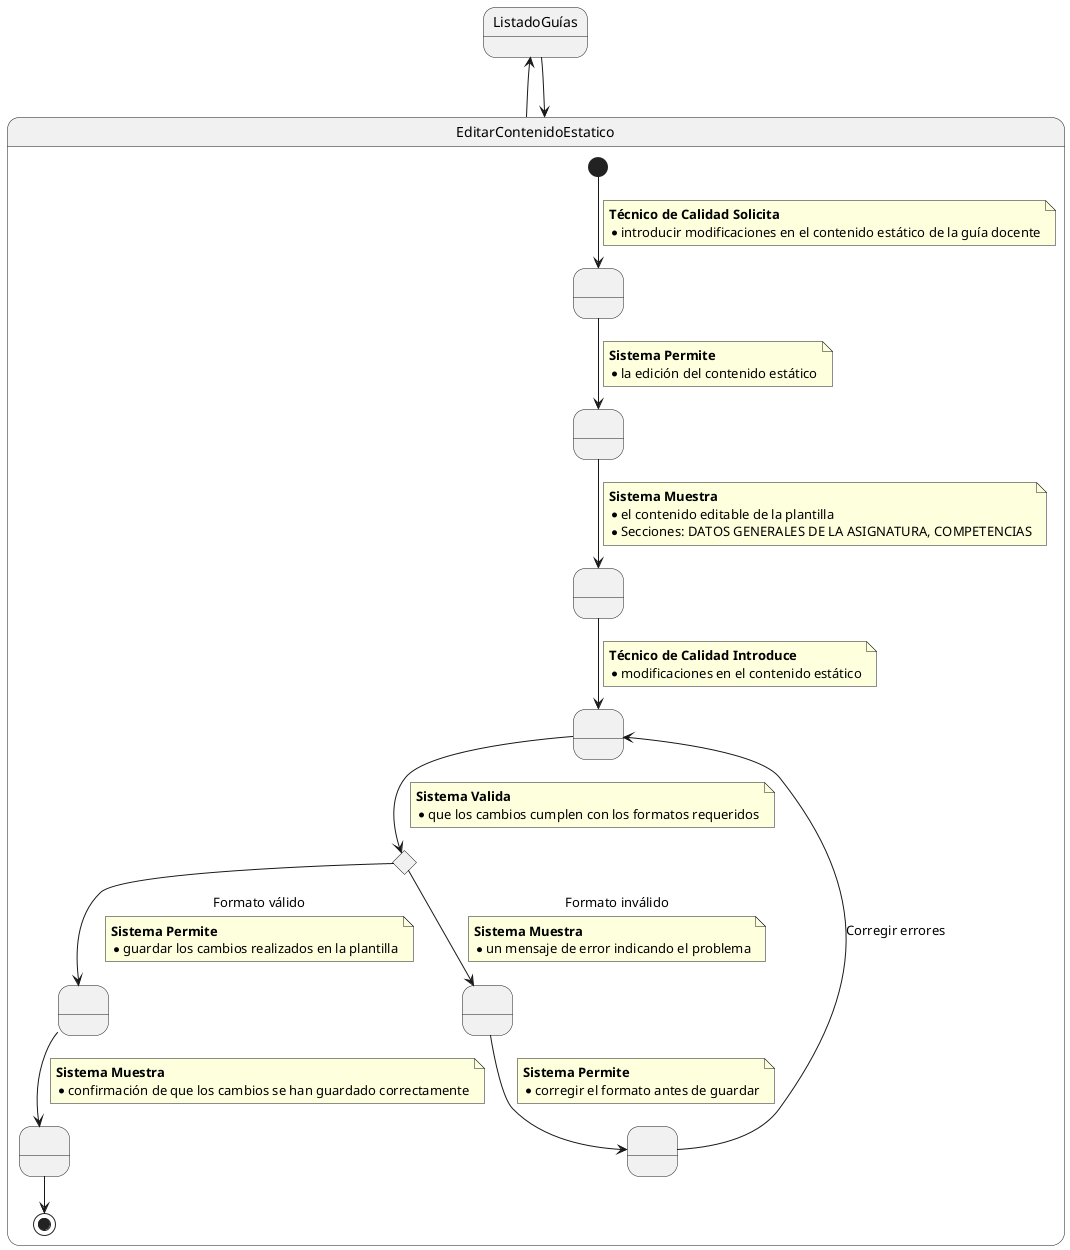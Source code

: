 @startuml
ListadoGuías -up-> EditarContenidoEstatico

state EditarContenidoEstatico {
    state SolicitarEdición as " "
    state PermitirEdición as " "
    state MostrarContenido as " "
    state IntroducirModificaciones as " "
    state ValidarModificaciones <<choice>>
    state PermitirGuardado as " "
    state MostrarConfirmación as " "
    state MostrarErrorFormato as " "
    state PermitirCorrección as " "

    [*] --> SolicitarEdición
    note on link
    <b>Técnico de Calidad Solicita</b>
    * introducir modificaciones en el contenido estático de la guía docente
    end note

    SolicitarEdición --> PermitirEdición
    note on link
    <b>Sistema Permite</b>
    * la edición del contenido estático
    end note

    PermitirEdición --> MostrarContenido
    note on link
    <b>Sistema Muestra</b>
    * el contenido editable de la plantilla
    * Secciones: DATOS GENERALES DE LA ASIGNATURA, COMPETENCIAS
    end note

    MostrarContenido --> IntroducirModificaciones
    note on link
    <b>Técnico de Calidad Introduce</b>
    * modificaciones en el contenido estático
    end note

    IntroducirModificaciones --> ValidarModificaciones
    note on link
    <b>Sistema Valida</b>
    * que los cambios cumplen con los formatos requeridos
    end note

    ValidarModificaciones --> PermitirGuardado : Formato válido
    note on link
    <b>Sistema Permite</b>
    * guardar los cambios realizados en la plantilla
    end note

    PermitirGuardado --> MostrarConfirmación
    note on link
    <b>Sistema Muestra</b>
    * confirmación de que los cambios se han guardado correctamente
    end note

    ValidarModificaciones --> MostrarErrorFormato : Formato inválido
    note on link
    <b>Sistema Muestra</b>
    * un mensaje de error indicando el problema
    end note

    MostrarErrorFormato --> PermitirCorrección
    note on link
    <b>Sistema Permite</b>
    * corregir el formato antes de guardar
    end note

    PermitirCorrección --> IntroducirModificaciones : Corregir errores

    MostrarConfirmación --> [*]
}

EditarContenidoEstatico -up-> ListadoGuías
@enduml
